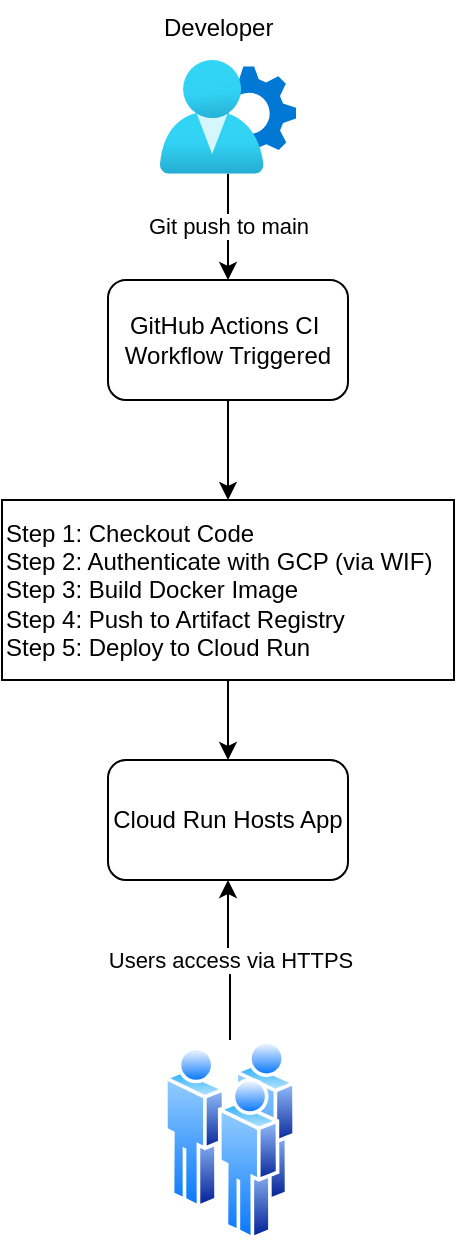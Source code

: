 <mxfile version="24.7.17">
  <diagram name="Page-1" id="nHHeNzBbnepyiHPBToQF">
    <mxGraphModel dx="1216" dy="820" grid="1" gridSize="10" guides="1" tooltips="1" connect="1" arrows="1" fold="1" page="1" pageScale="1" pageWidth="1920" pageHeight="1200" math="0" shadow="0">
      <root>
        <mxCell id="0" />
        <mxCell id="1" parent="0" />
        <mxCell id="RQqSifJOCRQ1eRszLi4o-4" value="Git push to main" style="edgeStyle=orthogonalEdgeStyle;rounded=0;orthogonalLoop=1;jettySize=auto;html=1;" edge="1" parent="1" source="RQqSifJOCRQ1eRszLi4o-1" target="RQqSifJOCRQ1eRszLi4o-5">
          <mxGeometry relative="1" as="geometry">
            <mxPoint x="404.0" y="200" as="targetPoint" />
          </mxGeometry>
        </mxCell>
        <mxCell id="RQqSifJOCRQ1eRszLi4o-1" value="" style="image;aspect=fixed;html=1;points=[];align=center;fontSize=12;image=img/lib/azure2/identity/User_Settings.svg;" vertex="1" parent="1">
          <mxGeometry x="370" y="90" width="68" height="56.92" as="geometry" />
        </mxCell>
        <mxCell id="RQqSifJOCRQ1eRszLi4o-2" value="Developer" style="text;whiteSpace=wrap;" vertex="1" parent="1">
          <mxGeometry x="370" y="60" width="90" height="20" as="geometry" />
        </mxCell>
        <mxCell id="RQqSifJOCRQ1eRszLi4o-7" style="edgeStyle=orthogonalEdgeStyle;rounded=0;orthogonalLoop=1;jettySize=auto;html=1;" edge="1" parent="1" source="RQqSifJOCRQ1eRszLi4o-5" target="RQqSifJOCRQ1eRszLi4o-6">
          <mxGeometry relative="1" as="geometry" />
        </mxCell>
        <mxCell id="RQqSifJOCRQ1eRszLi4o-5" value="&lt;div&gt;GitHub Actions CI&amp;nbsp;&lt;/div&gt;&lt;div&gt;Workflow Triggered&lt;/div&gt;" style="rounded=1;whiteSpace=wrap;html=1;" vertex="1" parent="1">
          <mxGeometry x="344.0" y="200" width="120" height="60" as="geometry" />
        </mxCell>
        <mxCell id="RQqSifJOCRQ1eRszLi4o-8" style="edgeStyle=orthogonalEdgeStyle;rounded=0;orthogonalLoop=1;jettySize=auto;html=1;" edge="1" parent="1" source="RQqSifJOCRQ1eRszLi4o-6" target="RQqSifJOCRQ1eRszLi4o-10">
          <mxGeometry relative="1" as="geometry">
            <mxPoint x="404" y="470" as="targetPoint" />
          </mxGeometry>
        </mxCell>
        <mxCell id="RQqSifJOCRQ1eRszLi4o-6" value="&lt;div&gt;Step 1: Checkout Code&lt;/div&gt;&lt;div&gt;Step 2: Authenticate with GCP (via WIF)&lt;/div&gt;&lt;div&gt;&lt;span style=&quot;background-color: initial;&quot;&gt;Step 3: Build Docker Image&lt;/span&gt;&lt;/div&gt;&lt;div&gt;&lt;span style=&quot;background-color: initial;&quot;&gt;Step 4: Push to Artifact Registry&lt;/span&gt;&lt;/div&gt;&lt;div&gt;&lt;span style=&quot;background-color: initial;&quot;&gt;Step 5: Deploy to Cloud Run&lt;/span&gt;&lt;/div&gt;" style="rounded=0;whiteSpace=wrap;html=1;align=left;" vertex="1" parent="1">
          <mxGeometry x="291" y="310" width="226" height="90" as="geometry" />
        </mxCell>
        <mxCell id="RQqSifJOCRQ1eRszLi4o-10" value="Cloud Run Hosts App" style="rounded=1;whiteSpace=wrap;html=1;" vertex="1" parent="1">
          <mxGeometry x="344" y="440" width="120" height="60" as="geometry" />
        </mxCell>
        <mxCell id="RQqSifJOCRQ1eRszLi4o-12" value="Users access via HTTPS" style="edgeStyle=orthogonalEdgeStyle;rounded=0;orthogonalLoop=1;jettySize=auto;html=1;" edge="1" parent="1" source="RQqSifJOCRQ1eRszLi4o-11" target="RQqSifJOCRQ1eRszLi4o-10">
          <mxGeometry relative="1" as="geometry" />
        </mxCell>
        <mxCell id="RQqSifJOCRQ1eRszLi4o-11" value="" style="image;aspect=fixed;perimeter=ellipsePerimeter;html=1;align=center;shadow=0;dashed=0;spacingTop=3;image=img/lib/active_directory/users.svg;" vertex="1" parent="1">
          <mxGeometry x="372" y="580" width="66" height="100" as="geometry" />
        </mxCell>
      </root>
    </mxGraphModel>
  </diagram>
</mxfile>
